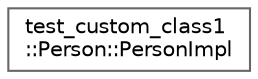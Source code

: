 digraph "类继承关系图"
{
 // LATEX_PDF_SIZE
  bgcolor="transparent";
  edge [fontname=Helvetica,fontsize=10,labelfontname=Helvetica,labelfontsize=10];
  node [fontname=Helvetica,fontsize=10,shape=box,height=0.2,width=0.4];
  rankdir="LR";
  Node0 [id="Node000000",label="test_custom_class1\l::Person::PersonImpl",height=0.2,width=0.4,color="grey40", fillcolor="white", style="filled",URL="$structtest__custom__class1_1_1_person_1_1_person_impl.html",tooltip=" "];
}
